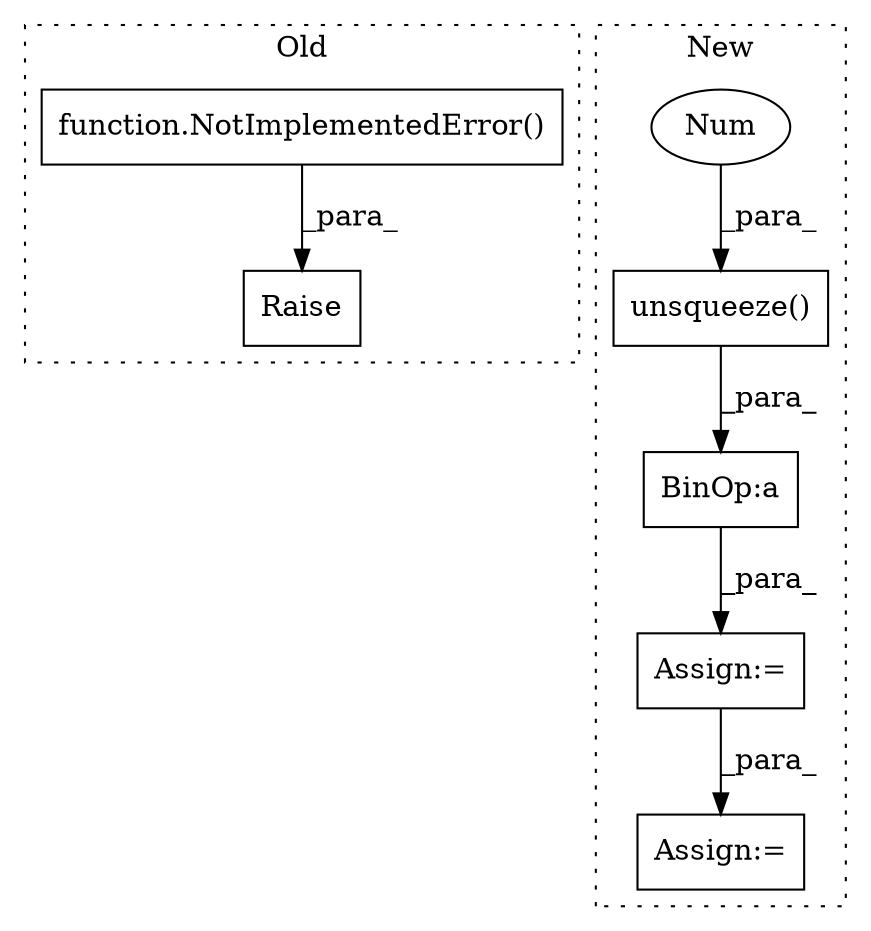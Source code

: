 digraph G {
subgraph cluster0 {
1 [label="Raise" a="91" s="626" l="6" shape="box"];
7 [label="function.NotImplementedError()" a="75" s="632" l="21" shape="box"];
label = "Old";
style="dotted";
}
subgraph cluster1 {
2 [label="unsqueeze()" a="75" s="1447,1470" l="22,1" shape="box"];
3 [label="Assign:=" a="68" s="1577" l="3" shape="box"];
4 [label="Num" a="76" s="1469" l="1" shape="ellipse"];
5 [label="Assign:=" a="68" s="1379" l="3" shape="box"];
6 [label="BinOp:a" a="82" s="1411" l="36" shape="box"];
label = "New";
style="dotted";
}
2 -> 6 [label="_para_"];
4 -> 2 [label="_para_"];
5 -> 3 [label="_para_"];
6 -> 5 [label="_para_"];
7 -> 1 [label="_para_"];
}